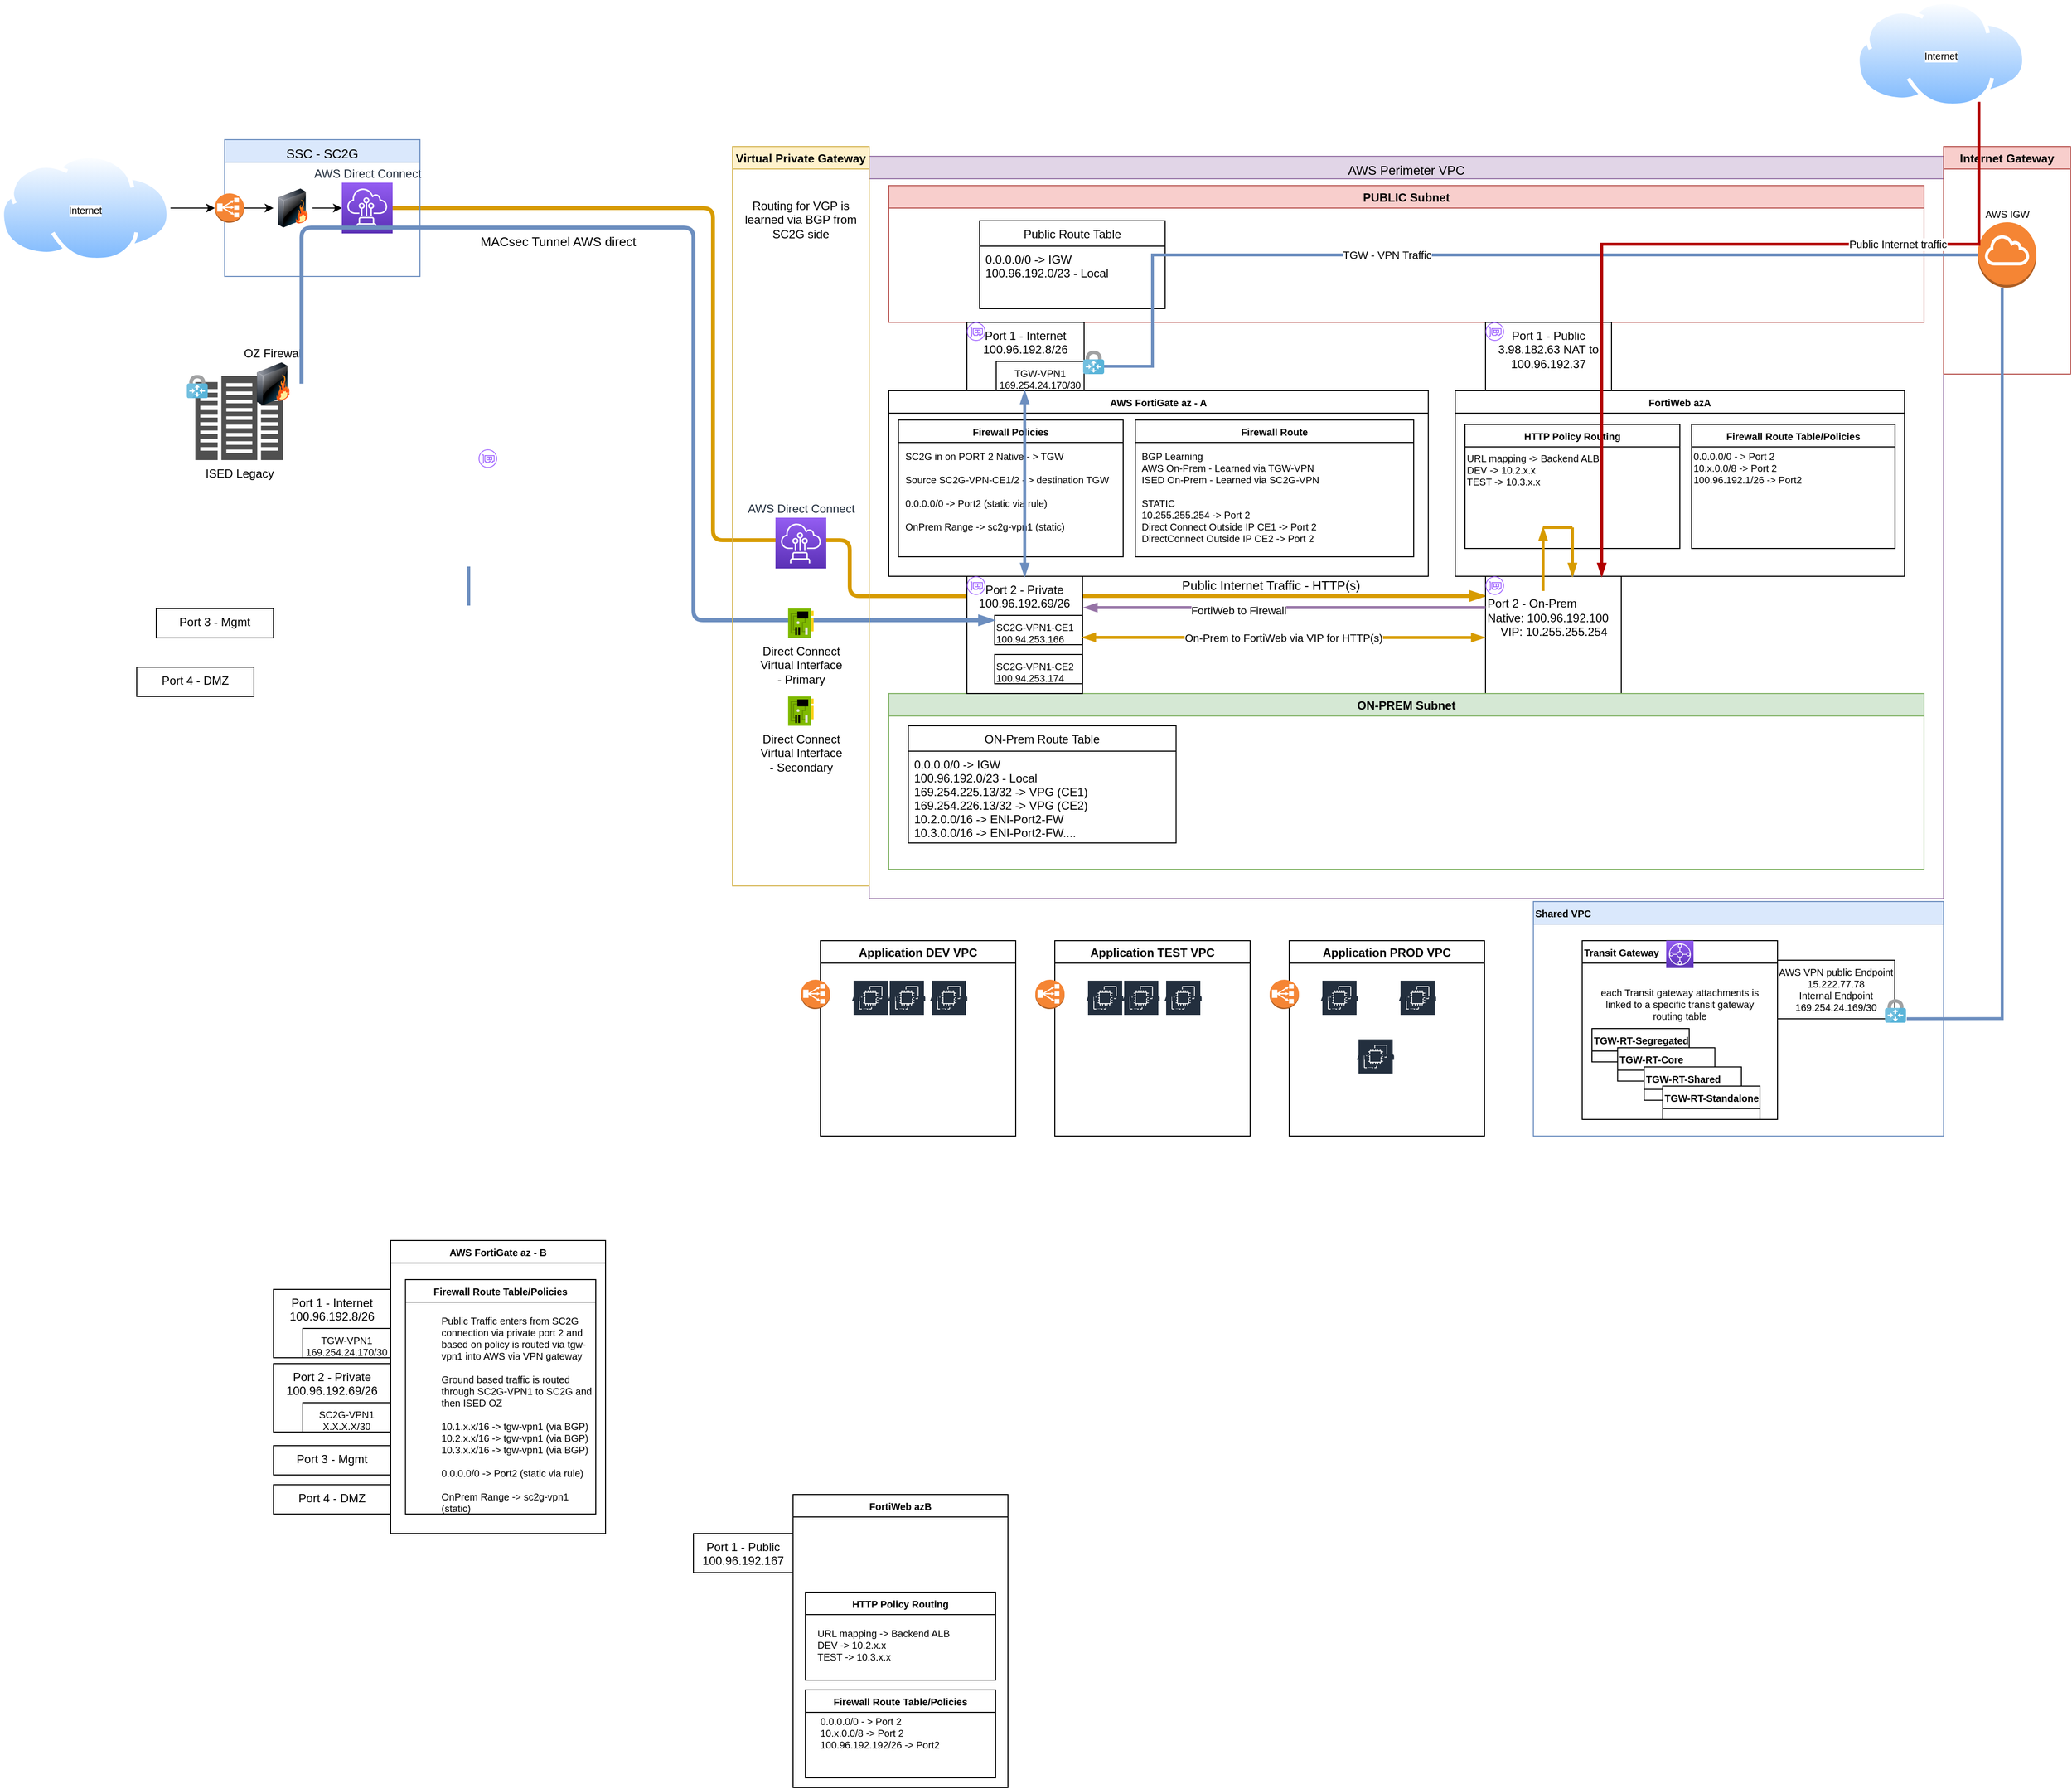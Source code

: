 <mxfile version="15.1.4" type="github">
  <diagram id="Ht1M8jgEwFfnCIfOTk4-" name="Page-1">
    <mxGraphModel dx="1801" dy="2289" grid="1" gridSize="10" guides="1" tooltips="1" connect="1" arrows="1" fold="1" page="1" pageScale="1" pageWidth="1169" pageHeight="827" math="0" shadow="0">
      <root>
        <mxCell id="0" />
        <mxCell id="1" parent="0" />
        <mxCell id="oZsSvBxQraPGQt4Ozmy0-2" style="edgeStyle=orthogonalEdgeStyle;rounded=0;orthogonalLoop=1;jettySize=auto;html=1;entryX=0;entryY=0.5;entryDx=0;entryDy=0;entryPerimeter=0;align=left;verticalAlign=bottom;" parent="1" source="9l7ZJe91tuLGdchl9NnN-35" target="qAOCn4IyquT-12VYp0vc-4" edge="1">
          <mxGeometry relative="1" as="geometry" />
        </mxCell>
        <mxCell id="9l7ZJe91tuLGdchl9NnN-35" value="Internet" style="aspect=fixed;perimeter=ellipsePerimeter;html=1;align=center;shadow=0;dashed=0;spacingTop=3;image;image=img/lib/active_directory/internet_cloud.svg;fontSize=10;labelPosition=center;verticalLabelPosition=middle;verticalAlign=middle;" parent="1" vertex="1">
          <mxGeometry x="60" y="-682" width="174.6" height="110" as="geometry" />
        </mxCell>
        <mxCell id="9l7ZJe91tuLGdchl9NnN-36" value="Shared VPC" style="swimlane;fontSize=10;align=left;verticalAlign=top;fillColor=#dae8fc;strokeColor=#6c8ebf;" parent="1" vertex="1">
          <mxGeometry x="1630" y="83" width="420" height="240" as="geometry" />
        </mxCell>
        <mxCell id="9l7ZJe91tuLGdchl9NnN-38" value="Transit Gateway" style="swimlane;fontSize=10;align=left;verticalAlign=top;" parent="9l7ZJe91tuLGdchl9NnN-36" vertex="1">
          <mxGeometry x="50" y="40" width="200" height="183" as="geometry" />
        </mxCell>
        <mxCell id="9l7ZJe91tuLGdchl9NnN-39" value="each Transit gateway attachments is linked to a specific transit gateway routing table" style="text;html=1;strokeColor=none;fillColor=none;align=center;verticalAlign=middle;whiteSpace=wrap;rounded=0;fontSize=10;" parent="9l7ZJe91tuLGdchl9NnN-38" vertex="1">
          <mxGeometry x="10" y="40" width="180" height="50" as="geometry" />
        </mxCell>
        <mxCell id="9l7ZJe91tuLGdchl9NnN-40" value="" style="group" parent="9l7ZJe91tuLGdchl9NnN-38" vertex="1" connectable="0">
          <mxGeometry x="10" y="90" width="172" height="93" as="geometry" />
        </mxCell>
        <mxCell id="9l7ZJe91tuLGdchl9NnN-41" value="TGW-RT-Segregated" style="swimlane;fontSize=10;align=left;verticalAlign=top;" parent="9l7ZJe91tuLGdchl9NnN-40" vertex="1">
          <mxGeometry width="99.579" height="34.128" as="geometry" />
        </mxCell>
        <mxCell id="9l7ZJe91tuLGdchl9NnN-42" value="TGW-RT-Core" style="swimlane;fontSize=10;align=left;verticalAlign=top;" parent="9l7ZJe91tuLGdchl9NnN-40" vertex="1">
          <mxGeometry x="26.253" y="19.624" width="99.579" height="34.128" as="geometry" />
        </mxCell>
        <mxCell id="9l7ZJe91tuLGdchl9NnN-43" value="TGW-RT-Shared&#xa;" style="swimlane;fontSize=10;align=left;verticalAlign=top;" parent="9l7ZJe91tuLGdchl9NnN-40" vertex="1">
          <mxGeometry x="53.411" y="39.248" width="99.579" height="34.128" as="geometry" />
        </mxCell>
        <mxCell id="9l7ZJe91tuLGdchl9NnN-44" value="TGW-RT-Standalone&#xa;" style="swimlane;fontSize=10;align=left;verticalAlign=top;" parent="9l7ZJe91tuLGdchl9NnN-40" vertex="1">
          <mxGeometry x="72.421" y="58.872" width="99.579" height="34.128" as="geometry" />
        </mxCell>
        <mxCell id="9l7ZJe91tuLGdchl9NnN-63" value="" style="points=[[0,0,0],[0.25,0,0],[0.5,0,0],[0.75,0,0],[1,0,0],[0,1,0],[0.25,1,0],[0.5,1,0],[0.75,1,0],[1,1,0],[0,0.25,0],[0,0.5,0],[0,0.75,0],[1,0.25,0],[1,0.5,0],[1,0.75,0]];outlineConnect=0;fontColor=#232F3E;gradientColor=#945DF2;gradientDirection=north;fillColor=#5A30B5;strokeColor=#ffffff;dashed=0;verticalLabelPosition=bottom;verticalAlign=top;align=center;html=1;fontSize=12;fontStyle=0;aspect=fixed;shape=mxgraph.aws4.resourceIcon;resIcon=mxgraph.aws4.transit_gateway;" parent="9l7ZJe91tuLGdchl9NnN-38" vertex="1">
          <mxGeometry x="86" width="28" height="28" as="geometry" />
        </mxCell>
        <mxCell id="9l7ZJe91tuLGdchl9NnN-37" value="AWS VPN public Endpoint&lt;br&gt;&lt;span&gt;15.222.77.78&lt;br&gt;Internal Endpoint&lt;br&gt;169.254.24.169/30&lt;br&gt;&lt;br&gt;&lt;/span&gt;" style="rounded=0;whiteSpace=wrap;html=1;fontSize=10;verticalAlign=top;" parent="9l7ZJe91tuLGdchl9NnN-36" vertex="1">
          <mxGeometry x="250" y="60" width="120" height="60" as="geometry" />
        </mxCell>
        <mxCell id="9l7ZJe91tuLGdchl9NnN-65" value="" style="aspect=fixed;html=1;points=[];align=center;image;fontSize=12;image=img/lib/mscae/VPN_Gateway.svg;" parent="9l7ZJe91tuLGdchl9NnN-36" vertex="1">
          <mxGeometry x="360" y="100" width="21.6" height="24" as="geometry" />
        </mxCell>
        <mxCell id="9l7ZJe91tuLGdchl9NnN-89" value="Public Internet Traffic - HTTP(s)" style="edgeStyle=orthogonalEdgeStyle;rounded=1;orthogonalLoop=1;jettySize=auto;html=1;entryX=1;entryY=0.5;entryDx=0;entryDy=0;entryPerimeter=0;fontSize=13;startArrow=blockThin;startFill=1;endArrow=none;endFill=0;strokeWidth=4;labelPosition=center;verticalLabelPosition=top;align=center;verticalAlign=bottom;exitX=-0.001;exitY=0.168;exitDx=0;exitDy=0;fillColor=#ffe6cc;strokeColor=#d79b00;exitPerimeter=0;" parent="1" source="uSfW8OYd8DQsDEwRAvVg-16" target="9l7ZJe91tuLGdchl9NnN-86" edge="1">
          <mxGeometry x="-0.71" relative="1" as="geometry">
            <mxPoint x="590" y="-627" as="targetPoint" />
            <Array as="points">
              <mxPoint x="930" y="-230" />
              <mxPoint x="930" y="-287" />
              <mxPoint x="790" y="-287" />
              <mxPoint x="790" y="-627" />
            </Array>
            <mxPoint as="offset" />
          </mxGeometry>
        </mxCell>
        <mxCell id="9l7ZJe91tuLGdchl9NnN-85" value="SSC - SC2G" style="swimlane;fontSize=13;align=center;verticalAlign=top;fontStyle=0;fillColor=#dae8fc;strokeColor=#6c8ebf;" parent="1" vertex="1">
          <mxGeometry x="290" y="-697" width="200" height="140" as="geometry" />
        </mxCell>
        <mxCell id="9l7ZJe91tuLGdchl9NnN-86" value="AWS Direct Connect" style="points=[[0,0,0],[0.25,0,0],[0.5,0,0],[0.75,0,0],[1,0,0],[0,1,0],[0.25,1,0],[0.5,1,0],[0.75,1,0],[1,1,0],[0,0.25,0],[0,0.5,0],[0,0.75,0],[1,0.25,0],[1,0.5,0],[1,0.75,0]];outlineConnect=0;fontColor=#232F3E;gradientColor=#945DF2;gradientDirection=north;fillColor=#5A30B5;strokeColor=#ffffff;dashed=0;verticalLabelPosition=top;verticalAlign=bottom;align=center;html=1;fontSize=12;fontStyle=0;aspect=fixed;shape=mxgraph.aws4.resourceIcon;resIcon=mxgraph.aws4.direct_connect;labelPosition=center;" parent="9l7ZJe91tuLGdchl9NnN-85" vertex="1">
          <mxGeometry x="120.0" y="44" width="52" height="52" as="geometry" />
        </mxCell>
        <mxCell id="qAOCn4IyquT-12VYp0vc-13" style="edgeStyle=orthogonalEdgeStyle;rounded=0;orthogonalLoop=1;jettySize=auto;html=1;exitX=1;exitY=0.5;exitDx=0;exitDy=0;entryX=0;entryY=0.5;entryDx=0;entryDy=0;entryPerimeter=0;" parent="9l7ZJe91tuLGdchl9NnN-85" source="qAOCn4IyquT-12VYp0vc-11" target="9l7ZJe91tuLGdchl9NnN-86" edge="1">
          <mxGeometry relative="1" as="geometry" />
        </mxCell>
        <mxCell id="qAOCn4IyquT-12VYp0vc-11" value="" style="image;html=1;image=img/lib/clip_art/networking/Firewall_128x128.png" parent="9l7ZJe91tuLGdchl9NnN-85" vertex="1">
          <mxGeometry x="50" y="50" width="40" height="40" as="geometry" />
        </mxCell>
        <mxCell id="qAOCn4IyquT-12VYp0vc-1" value="ISED Legacy" style="pointerEvents=1;shadow=0;dashed=0;html=1;strokeColor=none;fillColor=#505050;labelPosition=center;verticalLabelPosition=bottom;verticalAlign=top;outlineConnect=0;align=center;shape=mxgraph.office.servers.datacenter;" parent="1" vertex="1">
          <mxGeometry x="260" y="-455" width="90" height="86" as="geometry" />
        </mxCell>
        <mxCell id="qAOCn4IyquT-12VYp0vc-6" value="Application DEV VPC" style="swimlane;" parent="1" vertex="1">
          <mxGeometry x="900" y="123" width="200" height="200" as="geometry" />
        </mxCell>
        <mxCell id="qAOCn4IyquT-12VYp0vc-7" value="Amazon EC2" style="outlineConnect=0;fontColor=#232F3E;gradientColor=none;strokeColor=#ffffff;fillColor=#232F3E;dashed=0;verticalLabelPosition=middle;verticalAlign=bottom;align=center;html=1;whiteSpace=wrap;fontSize=10;fontStyle=1;spacing=3;shape=mxgraph.aws4.productIcon;prIcon=mxgraph.aws4.ec2;" parent="qAOCn4IyquT-12VYp0vc-6" vertex="1">
          <mxGeometry x="33" y="40" width="37" height="40" as="geometry" />
        </mxCell>
        <mxCell id="qAOCn4IyquT-12VYp0vc-8" value="Amazon EC2" style="outlineConnect=0;fontColor=#232F3E;gradientColor=none;strokeColor=#ffffff;fillColor=#232F3E;dashed=0;verticalLabelPosition=middle;verticalAlign=bottom;align=center;html=1;whiteSpace=wrap;fontSize=10;fontStyle=1;spacing=3;shape=mxgraph.aws4.productIcon;prIcon=mxgraph.aws4.ec2;" parent="qAOCn4IyquT-12VYp0vc-6" vertex="1">
          <mxGeometry x="70" y="40" width="37" height="40" as="geometry" />
        </mxCell>
        <mxCell id="qAOCn4IyquT-12VYp0vc-9" value="Amazon EC2" style="outlineConnect=0;fontColor=#232F3E;gradientColor=none;strokeColor=#ffffff;fillColor=#232F3E;dashed=0;verticalLabelPosition=middle;verticalAlign=bottom;align=center;html=1;whiteSpace=wrap;fontSize=10;fontStyle=1;spacing=3;shape=mxgraph.aws4.productIcon;prIcon=mxgraph.aws4.ec2;" parent="qAOCn4IyquT-12VYp0vc-6" vertex="1">
          <mxGeometry x="113" y="40" width="37" height="40" as="geometry" />
        </mxCell>
        <mxCell id="qAOCn4IyquT-12VYp0vc-5" value="" style="outlineConnect=0;dashed=0;verticalLabelPosition=bottom;verticalAlign=top;align=center;html=1;shape=mxgraph.aws3.classic_load_balancer;fillColor=#F58534;gradientColor=none;" parent="qAOCn4IyquT-12VYp0vc-6" vertex="1">
          <mxGeometry x="-20" y="40" width="30" height="30" as="geometry" />
        </mxCell>
        <mxCell id="qAOCn4IyquT-12VYp0vc-14" value="Application TEST VPC" style="swimlane;" parent="1" vertex="1">
          <mxGeometry x="1140" y="123" width="200" height="200" as="geometry" />
        </mxCell>
        <mxCell id="qAOCn4IyquT-12VYp0vc-15" value="Amazon EC2" style="outlineConnect=0;fontColor=#232F3E;gradientColor=none;strokeColor=#ffffff;fillColor=#232F3E;dashed=0;verticalLabelPosition=middle;verticalAlign=bottom;align=center;html=1;whiteSpace=wrap;fontSize=10;fontStyle=1;spacing=3;shape=mxgraph.aws4.productIcon;prIcon=mxgraph.aws4.ec2;" parent="qAOCn4IyquT-12VYp0vc-14" vertex="1">
          <mxGeometry x="33" y="40" width="37" height="40" as="geometry" />
        </mxCell>
        <mxCell id="qAOCn4IyquT-12VYp0vc-16" value="Amazon EC2" style="outlineConnect=0;fontColor=#232F3E;gradientColor=none;strokeColor=#ffffff;fillColor=#232F3E;dashed=0;verticalLabelPosition=middle;verticalAlign=bottom;align=center;html=1;whiteSpace=wrap;fontSize=10;fontStyle=1;spacing=3;shape=mxgraph.aws4.productIcon;prIcon=mxgraph.aws4.ec2;" parent="qAOCn4IyquT-12VYp0vc-14" vertex="1">
          <mxGeometry x="70" y="40" width="37" height="40" as="geometry" />
        </mxCell>
        <mxCell id="qAOCn4IyquT-12VYp0vc-17" value="Amazon EC2" style="outlineConnect=0;fontColor=#232F3E;gradientColor=none;strokeColor=#ffffff;fillColor=#232F3E;dashed=0;verticalLabelPosition=middle;verticalAlign=bottom;align=center;html=1;whiteSpace=wrap;fontSize=10;fontStyle=1;spacing=3;shape=mxgraph.aws4.productIcon;prIcon=mxgraph.aws4.ec2;" parent="qAOCn4IyquT-12VYp0vc-14" vertex="1">
          <mxGeometry x="113" y="40" width="37" height="40" as="geometry" />
        </mxCell>
        <mxCell id="qAOCn4IyquT-12VYp0vc-18" value="" style="outlineConnect=0;dashed=0;verticalLabelPosition=bottom;verticalAlign=top;align=center;html=1;shape=mxgraph.aws3.classic_load_balancer;fillColor=#F58534;gradientColor=none;" parent="qAOCn4IyquT-12VYp0vc-14" vertex="1">
          <mxGeometry x="-20" y="40" width="30" height="30" as="geometry" />
        </mxCell>
        <mxCell id="qAOCn4IyquT-12VYp0vc-19" value="Application PROD VPC" style="swimlane;" parent="1" vertex="1">
          <mxGeometry x="1380" y="123" width="200" height="200" as="geometry" />
        </mxCell>
        <mxCell id="qAOCn4IyquT-12VYp0vc-20" value="Amazon EC2" style="outlineConnect=0;fontColor=#232F3E;gradientColor=none;strokeColor=#ffffff;fillColor=#232F3E;dashed=0;verticalLabelPosition=middle;verticalAlign=bottom;align=center;html=1;whiteSpace=wrap;fontSize=10;fontStyle=1;spacing=3;shape=mxgraph.aws4.productIcon;prIcon=mxgraph.aws4.ec2;" parent="qAOCn4IyquT-12VYp0vc-19" vertex="1">
          <mxGeometry x="33" y="40" width="37" height="40" as="geometry" />
        </mxCell>
        <mxCell id="qAOCn4IyquT-12VYp0vc-21" value="Amazon EC2" style="outlineConnect=0;fontColor=#232F3E;gradientColor=none;strokeColor=#ffffff;fillColor=#232F3E;dashed=0;verticalLabelPosition=middle;verticalAlign=bottom;align=center;html=1;whiteSpace=wrap;fontSize=10;fontStyle=1;spacing=3;shape=mxgraph.aws4.productIcon;prIcon=mxgraph.aws4.ec2;" parent="qAOCn4IyquT-12VYp0vc-19" vertex="1">
          <mxGeometry x="70" y="100" width="37" height="40" as="geometry" />
        </mxCell>
        <mxCell id="qAOCn4IyquT-12VYp0vc-22" value="Amazon EC2" style="outlineConnect=0;fontColor=#232F3E;gradientColor=none;strokeColor=#ffffff;fillColor=#232F3E;dashed=0;verticalLabelPosition=middle;verticalAlign=bottom;align=center;html=1;whiteSpace=wrap;fontSize=10;fontStyle=1;spacing=3;shape=mxgraph.aws4.productIcon;prIcon=mxgraph.aws4.ec2;" parent="qAOCn4IyquT-12VYp0vc-19" vertex="1">
          <mxGeometry x="113" y="40" width="37" height="40" as="geometry" />
        </mxCell>
        <mxCell id="qAOCn4IyquT-12VYp0vc-23" value="" style="outlineConnect=0;dashed=0;verticalLabelPosition=bottom;verticalAlign=top;align=center;html=1;shape=mxgraph.aws3.classic_load_balancer;fillColor=#F58534;gradientColor=none;" parent="qAOCn4IyquT-12VYp0vc-19" vertex="1">
          <mxGeometry x="-20" y="40" width="30" height="30" as="geometry" />
        </mxCell>
        <mxCell id="9l7ZJe91tuLGdchl9NnN-90" value="" style="aspect=fixed;html=1;points=[];align=center;image;fontSize=12;image=img/lib/mscae/VPN_Gateway.svg;direction=south;rotation=-90;" parent="1" vertex="1">
          <mxGeometry x="250.0" y="-455.0" width="24" height="21.6" as="geometry" />
        </mxCell>
        <mxCell id="qAOCn4IyquT-12VYp0vc-28" value="OZ Firewall" style="image;html=1;image=img/lib/clip_art/networking/Firewall_128x128.png;labelPosition=center;verticalLabelPosition=top;align=center;verticalAlign=bottom;" parent="1" vertex="1">
          <mxGeometry x="310" y="-469" width="60" height="44" as="geometry" />
        </mxCell>
        <mxCell id="qAOCn4IyquT-12VYp0vc-4" value="" style="outlineConnect=0;dashed=0;verticalLabelPosition=bottom;verticalAlign=top;align=center;html=1;shape=mxgraph.aws3.classic_load_balancer;fillColor=#F58534;gradientColor=none;" parent="1" vertex="1">
          <mxGeometry x="280" y="-642" width="30" height="30" as="geometry" />
        </mxCell>
        <mxCell id="oZsSvBxQraPGQt4Ozmy0-1" style="edgeStyle=orthogonalEdgeStyle;rounded=0;orthogonalLoop=1;jettySize=auto;html=1;entryX=0;entryY=0.5;entryDx=0;entryDy=0;align=left;verticalAlign=bottom;" parent="1" source="qAOCn4IyquT-12VYp0vc-4" target="qAOCn4IyquT-12VYp0vc-11" edge="1">
          <mxGeometry relative="1" as="geometry" />
        </mxCell>
        <mxCell id="oZsSvBxQraPGQt4Ozmy0-5" value="AWS Perimeter VPC" style="swimlane;fontSize=13;align=center;verticalAlign=top;fontStyle=0;fillColor=#e1d5e7;strokeColor=#9673a6;" parent="1" vertex="1">
          <mxGeometry x="950" y="-680" width="1100" height="760" as="geometry" />
        </mxCell>
        <mxCell id="oZsSvBxQraPGQt4Ozmy0-12" value="" style="group" parent="oZsSvBxQraPGQt4Ozmy0-5" vertex="1" connectable="0">
          <mxGeometry x="-610" y="1110" width="340" height="300" as="geometry" />
        </mxCell>
        <mxCell id="oZsSvBxQraPGQt4Ozmy0-13" value="Port 1 - Internet 100.96.192.8/26" style="rounded=0;whiteSpace=wrap;html=1;verticalAlign=top;" parent="oZsSvBxQraPGQt4Ozmy0-12" vertex="1">
          <mxGeometry y="50" width="120" height="70" as="geometry" />
        </mxCell>
        <mxCell id="oZsSvBxQraPGQt4Ozmy0-16" value="Port 2 - Private 100.96.192.69/26" style="rounded=0;whiteSpace=wrap;html=1;verticalAlign=top;" parent="oZsSvBxQraPGQt4Ozmy0-12" vertex="1">
          <mxGeometry y="126" width="120" height="70" as="geometry" />
        </mxCell>
        <mxCell id="oZsSvBxQraPGQt4Ozmy0-17" value="Port 3 - Mgmt" style="rounded=0;whiteSpace=wrap;html=1;verticalAlign=top;" parent="oZsSvBxQraPGQt4Ozmy0-12" vertex="1">
          <mxGeometry y="210" width="120" height="30" as="geometry" />
        </mxCell>
        <mxCell id="oZsSvBxQraPGQt4Ozmy0-18" value="TGW-VPN1 169.254.24.170/30" style="rounded=0;whiteSpace=wrap;html=1;verticalAlign=top;fontSize=10;" parent="oZsSvBxQraPGQt4Ozmy0-12" vertex="1">
          <mxGeometry x="30" y="90" width="90.0" height="30" as="geometry" />
        </mxCell>
        <mxCell id="oZsSvBxQraPGQt4Ozmy0-19" value="Port 4 - DMZ" style="rounded=0;whiteSpace=wrap;html=1;verticalAlign=top;" parent="oZsSvBxQraPGQt4Ozmy0-12" vertex="1">
          <mxGeometry y="250" width="120" height="30" as="geometry" />
        </mxCell>
        <mxCell id="oZsSvBxQraPGQt4Ozmy0-20" value="" style="group" parent="oZsSvBxQraPGQt4Ozmy0-12" vertex="1" connectable="0">
          <mxGeometry x="120" width="220" height="300" as="geometry" />
        </mxCell>
        <mxCell id="oZsSvBxQraPGQt4Ozmy0-21" value="AWS FortiGate az - B" style="swimlane;fontSize=10;verticalAlign=top;" parent="oZsSvBxQraPGQt4Ozmy0-20" vertex="1">
          <mxGeometry width="220" height="300" as="geometry" />
        </mxCell>
        <mxCell id="oZsSvBxQraPGQt4Ozmy0-22" value="Firewall Route Table/Policies" style="swimlane;fontSize=10;verticalAlign=top;" parent="oZsSvBxQraPGQt4Ozmy0-20" vertex="1">
          <mxGeometry x="15.17" y="40" width="194.83" height="240" as="geometry" />
        </mxCell>
        <mxCell id="oZsSvBxQraPGQt4Ozmy0-23" value="Public Traffic enters from SC2G connection via private port 2 and based on policy is routed via tgw-vpn1 into AWS via VPN gateway&lt;br&gt;&lt;br&gt;Ground based traffic is routed through SC2G-VPN1 to SC2G and then ISED OZ&lt;br&gt;&lt;br&gt;10.1.x.x/16 -&amp;gt; tgw-vpn1 (via BGP)&lt;br&gt;10.2.x.x/16 -&amp;gt; tgw-vpn1 (via BGP)&lt;br&gt;10.3.x.x/16 -&amp;gt; tgw-vpn1 (via BGP)&lt;br&gt;&lt;br&gt;0.0.0.0/0 -&amp;gt; Port2 (static via rule)&lt;br&gt;&lt;br&gt;OnPrem Range -&amp;gt; sc2g-vpn1 (static)" style="text;html=1;strokeColor=none;fillColor=none;align=left;verticalAlign=top;whiteSpace=wrap;rounded=0;fontSize=10;" parent="oZsSvBxQraPGQt4Ozmy0-20" vertex="1">
          <mxGeometry x="50" y="70" width="160" height="210" as="geometry" />
        </mxCell>
        <mxCell id="oZsSvBxQraPGQt4Ozmy0-24" style="edgeStyle=elbowEdgeStyle;rounded=1;orthogonalLoop=1;jettySize=auto;html=1;exitX=0;exitY=0.5;exitDx=0;exitDy=0;fontSize=10;startArrow=none;startFill=0;endArrow=none;endFill=0;strokeWidth=6;" parent="oZsSvBxQraPGQt4Ozmy0-12" source="oZsSvBxQraPGQt4Ozmy0-13" target="oZsSvBxQraPGQt4Ozmy0-13" edge="1">
          <mxGeometry x="-40" y="-100" as="geometry" />
        </mxCell>
        <mxCell id="oZsSvBxQraPGQt4Ozmy0-26" value="SC2G-VPN1 X.X.X.X/30" style="rounded=0;whiteSpace=wrap;html=1;verticalAlign=top;fontSize=10;" parent="oZsSvBxQraPGQt4Ozmy0-12" vertex="1">
          <mxGeometry x="30" y="166" width="90.0" height="30" as="geometry" />
        </mxCell>
        <mxCell id="uSfW8OYd8DQsDEwRAvVg-10" value="" style="group" vertex="1" connectable="0" parent="oZsSvBxQraPGQt4Ozmy0-5">
          <mxGeometry x="-78" y="1370" width="220" height="300" as="geometry" />
        </mxCell>
        <mxCell id="uSfW8OYd8DQsDEwRAvVg-11" value="FortiWeb azB" style="swimlane;fontSize=10;verticalAlign=top;" vertex="1" parent="uSfW8OYd8DQsDEwRAvVg-10">
          <mxGeometry width="220" height="300" as="geometry" />
        </mxCell>
        <mxCell id="uSfW8OYd8DQsDEwRAvVg-12" value="0.0.0.0/0 - &amp;gt; Port 2&lt;br&gt;10.x.0.0/8 -&amp;gt; Port 2&lt;br&gt;100.96.192.192/26 -&amp;gt; Port2" style="text;html=1;strokeColor=none;fillColor=none;align=left;verticalAlign=top;whiteSpace=wrap;rounded=0;fontSize=10;" vertex="1" parent="uSfW8OYd8DQsDEwRAvVg-11">
          <mxGeometry x="25.83" y="220" width="160" height="60" as="geometry" />
        </mxCell>
        <mxCell id="uSfW8OYd8DQsDEwRAvVg-14" value="HTTP Policy Routing" style="swimlane;fontSize=10;verticalAlign=top;" vertex="1" parent="uSfW8OYd8DQsDEwRAvVg-11">
          <mxGeometry x="12.59" y="100" width="194.83" height="90" as="geometry" />
        </mxCell>
        <mxCell id="uSfW8OYd8DQsDEwRAvVg-13" value="URL mapping -&amp;gt; Backend ALB&lt;br&gt;DEV -&amp;gt; 10.2.x.x&lt;br&gt;TEST -&amp;gt; 10.3.x.x" style="text;html=1;strokeColor=none;fillColor=none;align=left;verticalAlign=top;whiteSpace=wrap;rounded=0;fontSize=10;" vertex="1" parent="uSfW8OYd8DQsDEwRAvVg-14">
          <mxGeometry x="10.66" y="30" width="160" height="53" as="geometry" />
        </mxCell>
        <mxCell id="uSfW8OYd8DQsDEwRAvVg-15" value="Firewall Route Table/Policies" style="swimlane;fontSize=10;verticalAlign=top;" vertex="1" parent="uSfW8OYd8DQsDEwRAvVg-11">
          <mxGeometry x="12.59" y="200" width="194.83" height="90" as="geometry" />
        </mxCell>
        <mxCell id="uSfW8OYd8DQsDEwRAvVg-17" value="Port 1 - Public&lt;br&gt;100.96.192.167" style="rounded=0;whiteSpace=wrap;html=1;verticalAlign=top;" vertex="1" parent="oZsSvBxQraPGQt4Ozmy0-5">
          <mxGeometry x="-180" y="1410" width="102" height="40" as="geometry" />
        </mxCell>
        <mxCell id="9l7ZJe91tuLGdchl9NnN-55" value="AWS FortiGate az - A" style="swimlane;fontSize=10;verticalAlign=top;" parent="oZsSvBxQraPGQt4Ozmy0-5" vertex="1">
          <mxGeometry x="20" y="240" width="552.41" height="190" as="geometry" />
        </mxCell>
        <mxCell id="9l7ZJe91tuLGdchl9NnN-56" value="Firewall Policies" style="swimlane;fontSize=10;verticalAlign=top;" parent="9l7ZJe91tuLGdchl9NnN-55" vertex="1">
          <mxGeometry x="9.88" y="30" width="230.12" height="140" as="geometry" />
        </mxCell>
        <mxCell id="9l7ZJe91tuLGdchl9NnN-57" value="SC2G in on PORT 2 Native - &amp;gt; TGW&lt;br&gt;&lt;br&gt;Source SC2G-VPN-CE1/2 - &amp;gt; destination TGW&lt;br&gt;&lt;br&gt;0.0.0.0/0 -&amp;gt; Port2 (static via rule)&lt;br&gt;&lt;br&gt;OnPrem Range -&amp;gt; sc2g-vpn1 (static)" style="text;html=1;strokeColor=none;fillColor=none;align=left;verticalAlign=top;whiteSpace=wrap;rounded=0;fontSize=10;" parent="9l7ZJe91tuLGdchl9NnN-56" vertex="1">
          <mxGeometry x="5.06" y="25" width="214.94" height="100" as="geometry" />
        </mxCell>
        <mxCell id="uSfW8OYd8DQsDEwRAvVg-25" value="Firewall Route" style="swimlane;fontSize=10;verticalAlign=top;" vertex="1" parent="9l7ZJe91tuLGdchl9NnN-55">
          <mxGeometry x="252.414" y="30" width="285.06" height="140" as="geometry" />
        </mxCell>
        <mxCell id="uSfW8OYd8DQsDEwRAvVg-26" value="BGP Learning&lt;br&gt;AWS On-Prem - Learned via TGW-VPN&amp;nbsp;&lt;br&gt;ISED On-Prem - Learned via SC2G-VPN&lt;br&gt;&lt;br&gt;STATIC&lt;br&gt;10.255.255.254 -&amp;gt; Port 2&lt;br&gt;Direct Connect Outside IP CE1 -&amp;gt; Port 2&amp;nbsp;&lt;br&gt;DirectConnect Outside IP CE2 -&amp;gt; Port 2" style="text;html=1;strokeColor=none;fillColor=none;align=left;verticalAlign=top;whiteSpace=wrap;rounded=0;fontSize=10;" vertex="1" parent="uSfW8OYd8DQsDEwRAvVg-25">
          <mxGeometry x="5.06" y="25" width="275.06" height="100" as="geometry" />
        </mxCell>
        <mxCell id="uSfW8OYd8DQsDEwRAvVg-68" value="PUBLIC Subnet" style="swimlane;align=center;fillColor=#f8cecc;strokeColor=#b85450;" vertex="1" parent="oZsSvBxQraPGQt4Ozmy0-5">
          <mxGeometry x="20" y="30" width="1060" height="140" as="geometry" />
        </mxCell>
        <mxCell id="uSfW8OYd8DQsDEwRAvVg-77" value="Public Route Table" style="swimlane;fontStyle=0;childLayout=stackLayout;horizontal=1;startSize=26;horizontalStack=0;resizeParent=1;resizeParentMax=0;resizeLast=0;collapsible=1;marginBottom=0;align=center;direction=east;" vertex="1" parent="uSfW8OYd8DQsDEwRAvVg-68">
          <mxGeometry x="93" y="36" width="190" height="90" as="geometry" />
        </mxCell>
        <mxCell id="uSfW8OYd8DQsDEwRAvVg-78" value="0.0.0.0/0 -&gt; IGW&#xa;100.96.192.0/23 - Local" style="text;strokeColor=none;fillColor=none;align=left;verticalAlign=top;spacingLeft=4;spacingRight=4;overflow=hidden;rotatable=0;points=[[0,0.5],[1,0.5]];portConstraint=eastwest;" vertex="1" parent="uSfW8OYd8DQsDEwRAvVg-77">
          <mxGeometry y="26" width="190" height="64" as="geometry" />
        </mxCell>
        <mxCell id="uSfW8OYd8DQsDEwRAvVg-16" value="&lt;br&gt;Port 2 - On-Prem&lt;br&gt;Native:&amp;nbsp;100.96.192.100&lt;br&gt;&amp;nbsp; &amp;nbsp; VIP: 10.255.255.254" style="rounded=0;whiteSpace=wrap;html=1;verticalAlign=top;align=left;" vertex="1" parent="oZsSvBxQraPGQt4Ozmy0-5">
          <mxGeometry x="631" y="430" width="139" height="120" as="geometry" />
        </mxCell>
        <mxCell id="uSfW8OYd8DQsDEwRAvVg-70" value="ON-PREM Subnet" style="swimlane;align=center;fillColor=#d5e8d4;strokeColor=#82b366;" vertex="1" parent="oZsSvBxQraPGQt4Ozmy0-5">
          <mxGeometry x="20" y="550" width="1060" height="180" as="geometry" />
        </mxCell>
        <mxCell id="uSfW8OYd8DQsDEwRAvVg-81" value="ON-Prem Route Table" style="swimlane;fontStyle=0;childLayout=stackLayout;horizontal=1;startSize=26;horizontalStack=0;resizeParent=1;resizeParentMax=0;resizeLast=0;collapsible=1;marginBottom=0;align=center;direction=east;" vertex="1" parent="uSfW8OYd8DQsDEwRAvVg-70">
          <mxGeometry x="20" y="33" width="274.2" height="120" as="geometry" />
        </mxCell>
        <mxCell id="uSfW8OYd8DQsDEwRAvVg-82" value="0.0.0.0/0 -&gt; IGW&#xa;100.96.192.0/23 - Local&#xa;169.254.225.13/32 -&gt; VPG (CE1)&#xa;169.254.226.13/32 -&gt; VPG (CE2)&#xa;10.2.0.0/16 -&gt; ENI-Port2-FW&#xa;10.3.0.0/16 -&gt; ENI-Port2-FW...." style="text;strokeColor=none;fillColor=none;align=left;verticalAlign=top;spacingLeft=4;spacingRight=4;overflow=hidden;rotatable=0;points=[[0,0.5],[1,0.5]];portConstraint=eastwest;" vertex="1" parent="uSfW8OYd8DQsDEwRAvVg-81">
          <mxGeometry y="26" width="274.2" height="94" as="geometry" />
        </mxCell>
        <mxCell id="uSfW8OYd8DQsDEwRAvVg-21" value="" style="group" vertex="1" connectable="0" parent="oZsSvBxQraPGQt4Ozmy0-5">
          <mxGeometry x="100" y="170" width="120" height="70" as="geometry" />
        </mxCell>
        <mxCell id="9l7ZJe91tuLGdchl9NnN-47" value="Port 1 - Internet 100.96.192.8/26" style="rounded=0;whiteSpace=wrap;html=1;verticalAlign=top;" parent="uSfW8OYd8DQsDEwRAvVg-21" vertex="1">
          <mxGeometry width="120" height="70" as="geometry" />
        </mxCell>
        <mxCell id="9l7ZJe91tuLGdchl9NnN-58" style="edgeStyle=elbowEdgeStyle;rounded=1;orthogonalLoop=1;jettySize=auto;html=1;exitX=0;exitY=0.5;exitDx=0;exitDy=0;fontSize=10;startArrow=none;startFill=0;endArrow=none;endFill=0;strokeWidth=6;" parent="uSfW8OYd8DQsDEwRAvVg-21" source="9l7ZJe91tuLGdchl9NnN-47" target="9l7ZJe91tuLGdchl9NnN-47" edge="1">
          <mxGeometry x="40" y="-100" as="geometry" />
        </mxCell>
        <mxCell id="9l7ZJe91tuLGdchl9NnN-50" value="TGW-VPN1 169.254.24.170/30" style="rounded=0;whiteSpace=wrap;html=1;verticalAlign=top;fontSize=10;" parent="uSfW8OYd8DQsDEwRAvVg-21" vertex="1">
          <mxGeometry x="30" y="40" width="90.0" height="30" as="geometry" />
        </mxCell>
        <mxCell id="uSfW8OYd8DQsDEwRAvVg-115" value="" style="sketch=0;outlineConnect=0;fontColor=#232F3E;gradientColor=none;fillColor=#A166FF;strokeColor=none;dashed=0;verticalLabelPosition=bottom;verticalAlign=top;align=center;html=1;fontSize=12;fontStyle=0;aspect=fixed;pointerEvents=1;shape=mxgraph.aws4.elastic_network_interface;" vertex="1" parent="uSfW8OYd8DQsDEwRAvVg-21">
          <mxGeometry width="19" height="19" as="geometry" />
        </mxCell>
        <mxCell id="uSfW8OYd8DQsDEwRAvVg-23" value="" style="group" vertex="1" connectable="0" parent="oZsSvBxQraPGQt4Ozmy0-5">
          <mxGeometry x="100" y="430" width="148" height="120" as="geometry" />
        </mxCell>
        <mxCell id="9l7ZJe91tuLGdchl9NnN-48" value="Port 2 - Private 100.96.192.69/26" style="rounded=0;whiteSpace=wrap;html=1;verticalAlign=top;" parent="uSfW8OYd8DQsDEwRAvVg-23" vertex="1">
          <mxGeometry width="118.4" height="120" as="geometry" />
        </mxCell>
        <mxCell id="uSfW8OYd8DQsDEwRAvVg-22" value="SC2G-VPN1-CE2&lt;br&gt;100.94.253.174" style="rounded=0;whiteSpace=wrap;html=1;verticalAlign=top;fontSize=10;align=left;" vertex="1" parent="uSfW8OYd8DQsDEwRAvVg-23">
          <mxGeometry x="28.4" y="80" width="90" height="30" as="geometry" />
        </mxCell>
        <mxCell id="9l7ZJe91tuLGdchl9NnN-60" value="SC2G-VPN1-CE1&lt;br&gt;100.94.253.166" style="rounded=0;whiteSpace=wrap;html=1;verticalAlign=top;fontSize=10;align=left;" parent="uSfW8OYd8DQsDEwRAvVg-23" vertex="1">
          <mxGeometry x="28.4" y="40" width="90" height="30" as="geometry" />
        </mxCell>
        <mxCell id="uSfW8OYd8DQsDEwRAvVg-112" value="" style="sketch=0;outlineConnect=0;fontColor=#232F3E;gradientColor=none;fillColor=#A166FF;strokeColor=none;dashed=0;verticalLabelPosition=bottom;verticalAlign=top;align=center;html=1;fontSize=12;fontStyle=0;aspect=fixed;pointerEvents=1;shape=mxgraph.aws4.elastic_network_interface;" vertex="1" parent="uSfW8OYd8DQsDEwRAvVg-23">
          <mxGeometry width="19" height="19" as="geometry" />
        </mxCell>
        <mxCell id="uSfW8OYd8DQsDEwRAvVg-1" value="" style="group" vertex="1" connectable="0" parent="oZsSvBxQraPGQt4Ozmy0-5">
          <mxGeometry x="600" y="240" width="460" height="190" as="geometry" />
        </mxCell>
        <mxCell id="uSfW8OYd8DQsDEwRAvVg-2" value="FortiWeb azA" style="swimlane;fontSize=10;verticalAlign=top;" vertex="1" parent="uSfW8OYd8DQsDEwRAvVg-1">
          <mxGeometry width="460" height="190" as="geometry" />
        </mxCell>
        <mxCell id="uSfW8OYd8DQsDEwRAvVg-9" value="HTTP Policy Routing" style="swimlane;fontSize=10;verticalAlign=top;" vertex="1" parent="uSfW8OYd8DQsDEwRAvVg-2">
          <mxGeometry x="10" y="34.542" width="220" height="126.958" as="geometry" />
        </mxCell>
        <mxCell id="uSfW8OYd8DQsDEwRAvVg-8" value="URL mapping -&amp;gt; Backend ALB&lt;br&gt;DEV -&amp;gt; 10.2.x.x&lt;br&gt;TEST -&amp;gt; 10.3.x.x" style="text;html=1;strokeColor=none;fillColor=none;align=left;verticalAlign=top;whiteSpace=wrap;rounded=0;fontSize=10;" vertex="1" parent="uSfW8OYd8DQsDEwRAvVg-9">
          <mxGeometry y="22.458" width="166" height="52.108" as="geometry" />
        </mxCell>
        <mxCell id="uSfW8OYd8DQsDEwRAvVg-3" value="Firewall Route Table/Policies" style="swimlane;fontSize=10;verticalAlign=top;" vertex="1" parent="uSfW8OYd8DQsDEwRAvVg-2">
          <mxGeometry x="242" y="34.542" width="208.28" height="126.958" as="geometry" />
        </mxCell>
        <mxCell id="uSfW8OYd8DQsDEwRAvVg-5" value="0.0.0.0/0 - &amp;gt; Port 2&lt;br&gt;10.x.0.0/8 -&amp;gt; Port 2&lt;br&gt;100.96.192.1/26 -&amp;gt; Port2" style="text;html=1;strokeColor=none;fillColor=none;align=left;verticalAlign=top;whiteSpace=wrap;rounded=0;fontSize=10;" vertex="1" parent="uSfW8OYd8DQsDEwRAvVg-3">
          <mxGeometry y="20.701" width="145.99" height="52.108" as="geometry" />
        </mxCell>
        <mxCell id="uSfW8OYd8DQsDEwRAvVg-7" value="Port 1 - Public&lt;br&gt;3.98.182.63 NAT to 100.96.192.37&lt;br&gt;" style="rounded=0;whiteSpace=wrap;html=1;verticalAlign=top;" vertex="1" parent="oZsSvBxQraPGQt4Ozmy0-5">
          <mxGeometry x="631" y="170" width="129" height="70" as="geometry" />
        </mxCell>
        <mxCell id="uSfW8OYd8DQsDEwRAvVg-114" value="" style="sketch=0;outlineConnect=0;fontColor=#232F3E;gradientColor=none;fillColor=#A166FF;strokeColor=none;dashed=0;verticalLabelPosition=bottom;verticalAlign=top;align=center;html=1;fontSize=12;fontStyle=0;aspect=fixed;pointerEvents=1;shape=mxgraph.aws4.elastic_network_interface;" vertex="1" parent="oZsSvBxQraPGQt4Ozmy0-5">
          <mxGeometry x="631" y="430" width="19" height="19" as="geometry" />
        </mxCell>
        <mxCell id="uSfW8OYd8DQsDEwRAvVg-116" value="" style="sketch=0;outlineConnect=0;fontColor=#232F3E;gradientColor=none;fillColor=#A166FF;strokeColor=none;dashed=0;verticalLabelPosition=bottom;verticalAlign=top;align=center;html=1;fontSize=12;fontStyle=0;aspect=fixed;pointerEvents=1;shape=mxgraph.aws4.elastic_network_interface;" vertex="1" parent="oZsSvBxQraPGQt4Ozmy0-5">
          <mxGeometry x="631" y="170" width="19" height="19" as="geometry" />
        </mxCell>
        <mxCell id="uSfW8OYd8DQsDEwRAvVg-118" value="" style="html=1;startArrow=blockThin;startFill=1;endArrow=none;endFill=0;strokeWidth=3;fillColor=#e1d5e7;strokeColor=#9673a6;" edge="1" parent="oZsSvBxQraPGQt4Ozmy0-5">
          <mxGeometry width="100" relative="1" as="geometry">
            <mxPoint x="220" y="462" as="sourcePoint" />
            <mxPoint x="631" y="462" as="targetPoint" />
          </mxGeometry>
        </mxCell>
        <mxCell id="uSfW8OYd8DQsDEwRAvVg-119" value="FortiWeb to Firewall" style="edgeLabel;html=1;align=center;verticalAlign=middle;resizable=0;points=[];" vertex="1" connectable="0" parent="uSfW8OYd8DQsDEwRAvVg-118">
          <mxGeometry x="-0.232" y="-3" relative="1" as="geometry">
            <mxPoint as="offset" />
          </mxGeometry>
        </mxCell>
        <mxCell id="uSfW8OYd8DQsDEwRAvVg-121" value="" style="html=1;startArrow=none;startFill=0;endArrow=none;endFill=0;strokeWidth=3;fillColor=#dae8fc;strokeColor=#6c8ebf;" edge="1" parent="oZsSvBxQraPGQt4Ozmy0-5">
          <mxGeometry width="100" relative="1" as="geometry">
            <mxPoint x="720" y="430" as="sourcePoint" />
            <mxPoint x="720" y="380" as="targetPoint" />
            <Array as="points" />
          </mxGeometry>
        </mxCell>
        <mxCell id="uSfW8OYd8DQsDEwRAvVg-122" value="" style="html=1;startArrow=blockThin;startFill=1;endArrow=none;endFill=0;strokeWidth=3;fillColor=#ffe6cc;strokeColor=#d79b00;" edge="1" parent="oZsSvBxQraPGQt4Ozmy0-5">
          <mxGeometry width="100" relative="1" as="geometry">
            <mxPoint x="720" y="430" as="sourcePoint" />
            <mxPoint x="720" y="380" as="targetPoint" />
            <Array as="points" />
          </mxGeometry>
        </mxCell>
        <mxCell id="uSfW8OYd8DQsDEwRAvVg-123" value="" style="html=1;startArrow=none;startFill=0;endArrow=none;endFill=0;strokeWidth=3;fillColor=#ffe6cc;strokeColor=#d79b00;" edge="1" parent="oZsSvBxQraPGQt4Ozmy0-5">
          <mxGeometry width="100" relative="1" as="geometry">
            <mxPoint x="720" y="380" as="sourcePoint" />
            <mxPoint x="690" y="380" as="targetPoint" />
            <Array as="points" />
          </mxGeometry>
        </mxCell>
        <mxCell id="uSfW8OYd8DQsDEwRAvVg-124" value="" style="html=1;startArrow=blockThin;startFill=1;endArrow=none;endFill=0;strokeWidth=3;fillColor=#ffe6cc;strokeColor=#d79b00;entryX=0.424;entryY=0.125;entryDx=0;entryDy=0;entryPerimeter=0;" edge="1" parent="oZsSvBxQraPGQt4Ozmy0-5" target="uSfW8OYd8DQsDEwRAvVg-16">
          <mxGeometry width="100" relative="1" as="geometry">
            <mxPoint x="690" y="380" as="sourcePoint" />
            <mxPoint x="690" y="380" as="targetPoint" />
            <Array as="points" />
          </mxGeometry>
        </mxCell>
        <mxCell id="uSfW8OYd8DQsDEwRAvVg-126" style="edgeStyle=orthogonalEdgeStyle;rounded=0;orthogonalLoop=1;jettySize=auto;html=1;entryX=0.324;entryY=1;entryDx=0;entryDy=0;entryPerimeter=0;startArrow=blockThin;startFill=1;endArrow=blockThin;endFill=1;strokeWidth=3;fillColor=#dae8fc;strokeColor=#6c8ebf;" edge="1" parent="oZsSvBxQraPGQt4Ozmy0-5" source="9l7ZJe91tuLGdchl9NnN-48" target="9l7ZJe91tuLGdchl9NnN-50">
          <mxGeometry relative="1" as="geometry" />
        </mxCell>
        <mxCell id="9l7ZJe91tuLGdchl9NnN-49" value="Port 3 - Mgmt" style="rounded=0;whiteSpace=wrap;html=1;verticalAlign=top;" parent="1" vertex="1">
          <mxGeometry x="220" y="-217" width="120" height="30" as="geometry" />
        </mxCell>
        <mxCell id="9l7ZJe91tuLGdchl9NnN-51" value="Port 4 - DMZ" style="rounded=0;whiteSpace=wrap;html=1;verticalAlign=top;" parent="1" vertex="1">
          <mxGeometry x="200" y="-157" width="120" height="30" as="geometry" />
        </mxCell>
        <mxCell id="uSfW8OYd8DQsDEwRAvVg-95" value="Internet Gateway" style="swimlane;align=center;fillColor=#f8cecc;strokeColor=#b85450;" vertex="1" parent="1">
          <mxGeometry x="2050" y="-690" width="130" height="233" as="geometry" />
        </mxCell>
        <mxCell id="9l7ZJe91tuLGdchl9NnN-53" value="AWS IGW" style="outlineConnect=0;dashed=0;verticalLabelPosition=top;verticalAlign=bottom;align=center;html=1;shape=mxgraph.aws3.internet_gateway;fillColor=#F58534;gradientColor=none;fontSize=10;labelPosition=center;" parent="uSfW8OYd8DQsDEwRAvVg-95" vertex="1">
          <mxGeometry x="35" y="77.5" width="60" height="67" as="geometry" />
        </mxCell>
        <mxCell id="oZsSvBxQraPGQt4Ozmy0-3" value="MACsec Tunnel AWS direct" style="edgeStyle=orthogonalEdgeStyle;rounded=1;orthogonalLoop=1;jettySize=auto;html=1;entryX=0.978;entryY=0.497;entryDx=0;entryDy=0;entryPerimeter=0;fontSize=13;startArrow=blockThin;startFill=1;endArrow=none;endFill=0;strokeWidth=4;fillColor=#dae8fc;strokeColor=#6c8ebf;align=left;labelPosition=right;verticalLabelPosition=bottom;verticalAlign=top;" parent="1" target="qAOCn4IyquT-12VYp0vc-28" edge="1">
          <mxGeometry x="0.463" relative="1" as="geometry">
            <Array as="points">
              <mxPoint x="770" y="-205" />
              <mxPoint x="770" y="-607" />
              <mxPoint x="369" y="-607" />
            </Array>
            <mxPoint x="1078" y="-205" as="sourcePoint" />
            <mxPoint x="411.825" y="-512.272" as="targetPoint" />
            <mxPoint as="offset" />
          </mxGeometry>
        </mxCell>
        <mxCell id="uSfW8OYd8DQsDEwRAvVg-89" value="Virtual Private Gateway" style="swimlane;align=center;fillColor=#fff2cc;strokeColor=#d6b656;" vertex="1" parent="1">
          <mxGeometry x="810" y="-690" width="140" height="757" as="geometry" />
        </mxCell>
        <mxCell id="uSfW8OYd8DQsDEwRAvVg-91" value="Direct Connect &lt;br&gt;Virtual Interface&lt;br&gt;- Secondary" style="sketch=0;aspect=fixed;html=1;points=[];align=center;image;fontSize=12;image=img/lib/mscae/NetworkInterfaceCard.svg;" vertex="1" parent="uSfW8OYd8DQsDEwRAvVg-89">
          <mxGeometry x="56.8" y="563" width="26.4" height="30" as="geometry" />
        </mxCell>
        <mxCell id="uSfW8OYd8DQsDEwRAvVg-92" value="Routing for VGP is learned via BGP from SC2G side" style="text;html=1;strokeColor=none;fillColor=none;align=center;verticalAlign=middle;whiteSpace=wrap;rounded=0;" vertex="1" parent="uSfW8OYd8DQsDEwRAvVg-89">
          <mxGeometry x="10" y="40" width="120" height="70" as="geometry" />
        </mxCell>
        <mxCell id="9l7ZJe91tuLGdchl9NnN-64" value="AWS Direct Connect" style="points=[[0,0,0],[0.25,0,0],[0.5,0,0],[0.75,0,0],[1,0,0],[0,1,0],[0.25,1,0],[0.5,1,0],[0.75,1,0],[1,1,0],[0,0.25,0],[0,0.5,0],[0,0.75,0],[1,0.25,0],[1,0.5,0],[1,0.75,0]];outlineConnect=0;fontColor=#232F3E;gradientColor=#945DF2;gradientDirection=north;fillColor=#5A30B5;strokeColor=#ffffff;dashed=0;verticalLabelPosition=top;verticalAlign=bottom;align=center;html=1;fontSize=12;fontStyle=0;aspect=fixed;shape=mxgraph.aws4.resourceIcon;resIcon=mxgraph.aws4.direct_connect;labelPosition=center;" parent="uSfW8OYd8DQsDEwRAvVg-89" vertex="1">
          <mxGeometry x="44.0" y="380" width="52" height="52" as="geometry" />
        </mxCell>
        <mxCell id="uSfW8OYd8DQsDEwRAvVg-90" value="Direct Connect &lt;br&gt;Virtual Interface&lt;br&gt;- Primary" style="sketch=0;aspect=fixed;html=1;points=[];align=center;image;fontSize=12;image=img/lib/mscae/NetworkInterfaceCard.svg;" vertex="1" parent="uSfW8OYd8DQsDEwRAvVg-89">
          <mxGeometry x="56.8" y="473" width="26.4" height="30" as="geometry" />
        </mxCell>
        <mxCell id="uSfW8OYd8DQsDEwRAvVg-100" style="edgeStyle=orthogonalEdgeStyle;rounded=0;orthogonalLoop=1;jettySize=auto;html=1;entryX=1.032;entryY=0.826;entryDx=0;entryDy=0;entryPerimeter=0;strokeWidth=3;startArrow=none;startFill=0;endArrow=none;endFill=0;fillColor=#dae8fc;strokeColor=#6c8ebf;" edge="1" parent="1" source="9l7ZJe91tuLGdchl9NnN-53" target="9l7ZJe91tuLGdchl9NnN-65">
          <mxGeometry relative="1" as="geometry">
            <Array as="points">
              <mxPoint x="2110" y="203" />
            </Array>
          </mxGeometry>
        </mxCell>
        <mxCell id="uSfW8OYd8DQsDEwRAvVg-101" value="TGW - VPN Traffic" style="edgeStyle=orthogonalEdgeStyle;rounded=0;orthogonalLoop=1;jettySize=auto;html=1;startArrow=none;startFill=0;endArrow=none;endFill=0;strokeWidth=3;entryX=0;entryY=0.5;entryDx=0;entryDy=0;entryPerimeter=0;fillColor=#dae8fc;strokeColor=#6c8ebf;" edge="1" parent="1" source="9l7ZJe91tuLGdchl9NnN-50" target="9l7ZJe91tuLGdchl9NnN-53">
          <mxGeometry x="-0.176" relative="1" as="geometry">
            <mxPoint x="1230" y="-577" as="targetPoint" />
            <Array as="points">
              <mxPoint x="1240" y="-465" />
              <mxPoint x="1240" y="-579" />
            </Array>
            <mxPoint as="offset" />
          </mxGeometry>
        </mxCell>
        <mxCell id="uSfW8OYd8DQsDEwRAvVg-103" value="" style="aspect=fixed;html=1;points=[];align=center;image;fontSize=12;image=img/lib/mscae/VPN_Gateway.svg;" vertex="1" parent="1">
          <mxGeometry x="1169" y="-481" width="21.6" height="24" as="geometry" />
        </mxCell>
        <mxCell id="uSfW8OYd8DQsDEwRAvVg-106" value="Public Internet traffic" style="edgeStyle=orthogonalEdgeStyle;rounded=0;orthogonalLoop=1;jettySize=auto;html=1;exitX=0.75;exitY=1;exitDx=0;exitDy=0;startArrow=none;startFill=0;endArrow=blockThin;endFill=1;strokeWidth=3;fillColor=#e51400;strokeColor=#B20000;" edge="1" parent="1" source="uSfW8OYd8DQsDEwRAvVg-105">
          <mxGeometry x="-0.475" relative="1" as="geometry">
            <mxPoint x="1700" y="-250" as="targetPoint" />
            <Array as="points">
              <mxPoint x="2086" y="-590" />
              <mxPoint x="1700" y="-590" />
              <mxPoint x="1700" y="-320" />
            </Array>
            <mxPoint as="offset" />
          </mxGeometry>
        </mxCell>
        <mxCell id="uSfW8OYd8DQsDEwRAvVg-105" value="Internet" style="aspect=fixed;perimeter=ellipsePerimeter;html=1;align=center;shadow=0;dashed=0;spacingTop=3;image;image=img/lib/active_directory/internet_cloud.svg;fontSize=10;labelPosition=center;verticalLabelPosition=middle;verticalAlign=middle;" vertex="1" parent="1">
          <mxGeometry x="1960" y="-840" width="174.6" height="110" as="geometry" />
        </mxCell>
        <mxCell id="uSfW8OYd8DQsDEwRAvVg-113" value="" style="sketch=0;outlineConnect=0;fontColor=#232F3E;gradientColor=none;fillColor=#A166FF;strokeColor=none;dashed=0;verticalLabelPosition=bottom;verticalAlign=top;align=center;html=1;fontSize=12;fontStyle=0;aspect=fixed;pointerEvents=1;shape=mxgraph.aws4.elastic_network_interface;" vertex="1" parent="1">
          <mxGeometry x="550" y="-380" width="19" height="19" as="geometry" />
        </mxCell>
        <mxCell id="uSfW8OYd8DQsDEwRAvVg-120" value="" style="html=1;startArrow=none;startFill=0;endArrow=none;endFill=0;strokeWidth=3;fillColor=#dae8fc;strokeColor=#6c8ebf;" edge="1" parent="1">
          <mxGeometry width="100" relative="1" as="geometry">
            <mxPoint x="540" y="-260" as="sourcePoint" />
            <mxPoint x="540" y="-220" as="targetPoint" />
            <Array as="points">
              <mxPoint x="540" y="-240" />
            </Array>
          </mxGeometry>
        </mxCell>
        <mxCell id="uSfW8OYd8DQsDEwRAvVg-127" value="On-Prem to FortiWeb via VIP for HTTP(s)" style="edgeStyle=orthogonalEdgeStyle;rounded=0;orthogonalLoop=1;jettySize=auto;html=1;exitX=1;exitY=0.75;exitDx=0;exitDy=0;startArrow=blockThin;startFill=1;endArrow=blockThin;endFill=1;strokeWidth=3;fillColor=#ffe6cc;strokeColor=#d79b00;" edge="1" parent="1" source="9l7ZJe91tuLGdchl9NnN-60">
          <mxGeometry relative="1" as="geometry">
            <mxPoint x="1580" y="-187.333" as="targetPoint" />
          </mxGeometry>
        </mxCell>
      </root>
    </mxGraphModel>
  </diagram>
</mxfile>

